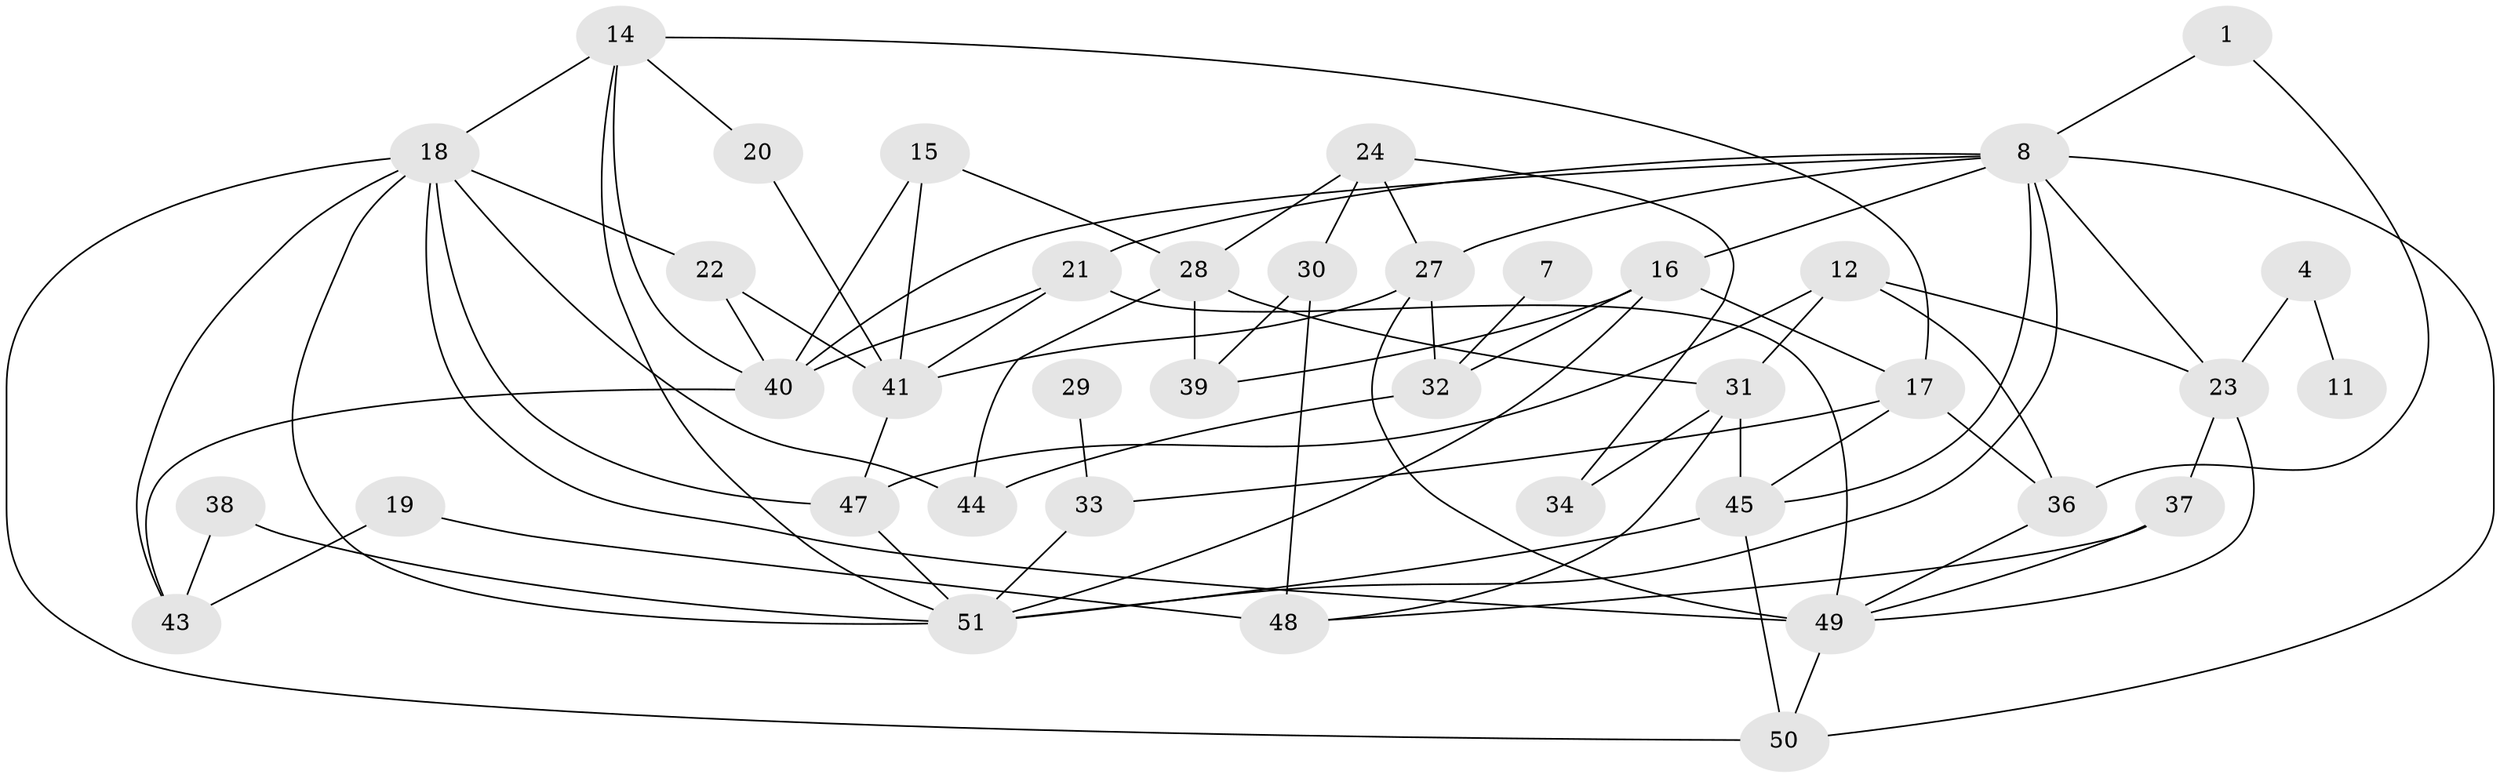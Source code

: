 // original degree distribution, {4: 0.14728682170542637, 3: 0.23255813953488372, 2: 0.2558139534883721, 5: 0.06201550387596899, 6: 0.03875968992248062, 1: 0.16279069767441862, 0: 0.08527131782945736, 7: 0.007751937984496124, 8: 0.007751937984496124}
// Generated by graph-tools (version 1.1) at 2025/35/03/04/25 23:35:51]
// undirected, 39 vertices, 78 edges
graph export_dot {
  node [color=gray90,style=filled];
  1;
  4;
  7;
  8;
  11;
  12;
  14;
  15;
  16;
  17;
  18;
  19;
  20;
  21;
  22;
  23;
  24;
  27;
  28;
  29;
  30;
  31;
  32;
  33;
  34;
  36;
  37;
  38;
  39;
  40;
  41;
  43;
  44;
  45;
  47;
  48;
  49;
  50;
  51;
  1 -- 8 [weight=1.0];
  1 -- 36 [weight=1.0];
  4 -- 11 [weight=1.0];
  4 -- 23 [weight=1.0];
  7 -- 32 [weight=1.0];
  8 -- 16 [weight=1.0];
  8 -- 21 [weight=2.0];
  8 -- 23 [weight=1.0];
  8 -- 27 [weight=1.0];
  8 -- 40 [weight=2.0];
  8 -- 45 [weight=1.0];
  8 -- 50 [weight=1.0];
  8 -- 51 [weight=1.0];
  12 -- 23 [weight=1.0];
  12 -- 31 [weight=1.0];
  12 -- 36 [weight=1.0];
  12 -- 47 [weight=1.0];
  14 -- 17 [weight=2.0];
  14 -- 18 [weight=1.0];
  14 -- 20 [weight=1.0];
  14 -- 40 [weight=2.0];
  14 -- 51 [weight=1.0];
  15 -- 28 [weight=1.0];
  15 -- 40 [weight=1.0];
  15 -- 41 [weight=2.0];
  16 -- 17 [weight=1.0];
  16 -- 32 [weight=1.0];
  16 -- 39 [weight=2.0];
  16 -- 51 [weight=1.0];
  17 -- 33 [weight=1.0];
  17 -- 36 [weight=1.0];
  17 -- 45 [weight=1.0];
  18 -- 22 [weight=1.0];
  18 -- 43 [weight=1.0];
  18 -- 44 [weight=2.0];
  18 -- 47 [weight=1.0];
  18 -- 49 [weight=1.0];
  18 -- 50 [weight=1.0];
  18 -- 51 [weight=1.0];
  19 -- 43 [weight=1.0];
  19 -- 48 [weight=2.0];
  20 -- 41 [weight=1.0];
  21 -- 40 [weight=2.0];
  21 -- 41 [weight=1.0];
  21 -- 49 [weight=1.0];
  22 -- 40 [weight=1.0];
  22 -- 41 [weight=1.0];
  23 -- 37 [weight=1.0];
  23 -- 49 [weight=1.0];
  24 -- 27 [weight=1.0];
  24 -- 28 [weight=1.0];
  24 -- 30 [weight=1.0];
  24 -- 34 [weight=1.0];
  27 -- 32 [weight=1.0];
  27 -- 41 [weight=1.0];
  27 -- 49 [weight=1.0];
  28 -- 31 [weight=1.0];
  28 -- 39 [weight=1.0];
  28 -- 44 [weight=1.0];
  29 -- 33 [weight=1.0];
  30 -- 39 [weight=1.0];
  30 -- 48 [weight=1.0];
  31 -- 34 [weight=1.0];
  31 -- 45 [weight=1.0];
  31 -- 48 [weight=1.0];
  32 -- 44 [weight=1.0];
  33 -- 51 [weight=2.0];
  36 -- 49 [weight=1.0];
  37 -- 48 [weight=1.0];
  37 -- 49 [weight=1.0];
  38 -- 43 [weight=1.0];
  38 -- 51 [weight=2.0];
  40 -- 43 [weight=1.0];
  41 -- 47 [weight=1.0];
  45 -- 50 [weight=1.0];
  45 -- 51 [weight=1.0];
  47 -- 51 [weight=1.0];
  49 -- 50 [weight=1.0];
}
